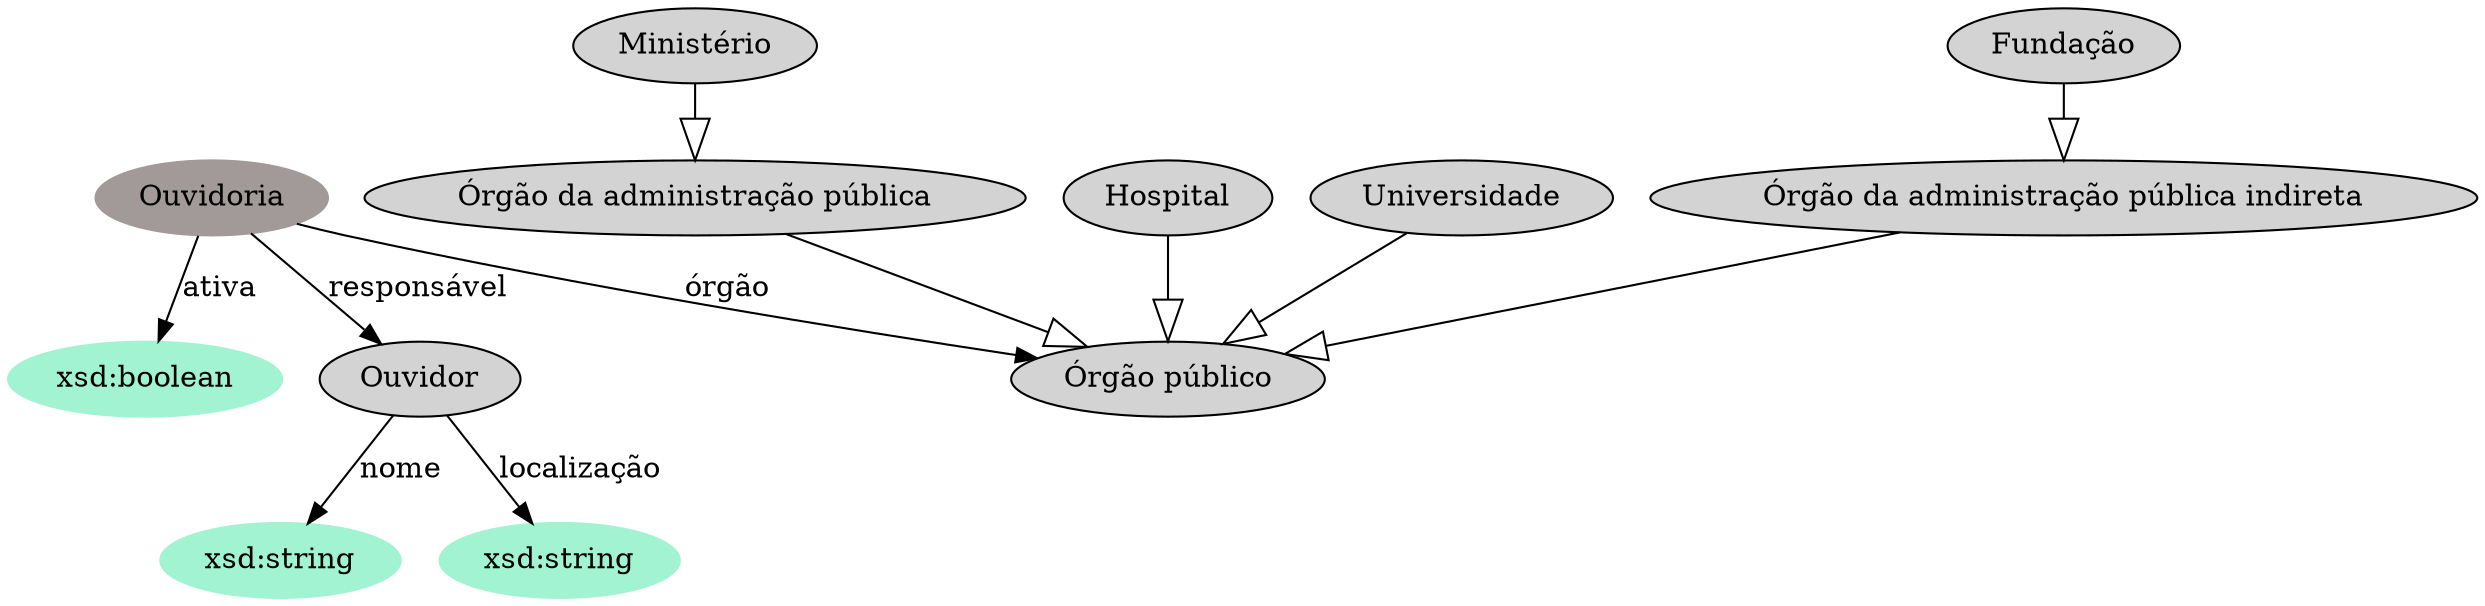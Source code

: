 digraph  {
	node [label="\N"];
	Ouvidoria	 [color="#A29999",
		style=filled];
	1	 [color="#A2F3D1",
		label="xsd:boolean",
		style=filled];
	Ouvidoria -> 1	 [label=ativa];
	Ouvidor	 [style=filled];
	Ouvidoria -> Ouvidor	 [label=responsável];
	"Órgão público"	 [style=filled];
	Ouvidoria -> "Órgão público"	 [label=órgão];
	2	 [color="#A2F3D1",
		label="xsd:string",
		style=filled];
	Ouvidor -> 2	 [label=nome];
	3	 [color="#A2F3D1",
		label="xsd:string",
		style=filled];
	Ouvidor -> 3	 [label=localização];
	"Órgão da administração pública"	 [style=filled];
	"Órgão da administração pública" -> "Órgão público"	 [arrowhead=empty,
		arrowsize=2];
	Hospital	 [style=filled];
	Hospital -> "Órgão público"	 [arrowhead=empty,
		arrowsize=2];
	Ministério	 [style=filled];
	Ministério -> "Órgão da administração pública"	 [arrowhead=empty,
		arrowsize=2];
	Universidade	 [style=filled];
	Universidade -> "Órgão público"	 [arrowhead=empty,
		arrowsize=2];
	"Órgão da administração pública indireta"	 [style=filled];
	"Órgão da administração pública indireta" -> "Órgão público"	 [arrowhead=empty,
		arrowsize=2];
	Fundação	 [style=filled];
	Fundação -> "Órgão da administração pública indireta"	 [arrowhead=empty,
		arrowsize=2];
}
